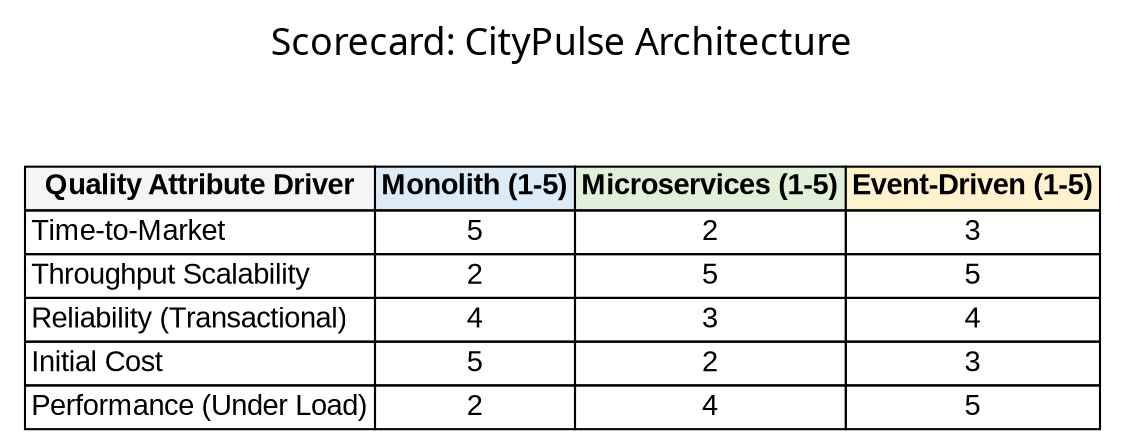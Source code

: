 digraph G {
    // Graph layout and style
    graph [rankdir=TB, splines=false, nodesep=0.4, ranksep=0.5];
    node [shape=plaintext, fontname="Arial"];

    // Title
    title [label="Scorecard: CityPulse Architecture", fontsize=18, fontname="Arial-Bold"];

    // Main table structure
    matrix [label=<<TABLE BORDER="0" CELLBORDER="1" CELLSPACING="0">
        <TR>
            <TD BGCOLOR="#F5F5F5"><b>Quality Attribute Driver</b></TD>
            <TD BGCOLOR="#DDEBF7"><b>Monolith (1-5)</b></TD>
            <TD BGCOLOR="#E2F0D9"><b>Microservices (1-5)</b></TD>
            <TD BGCOLOR="#FFF2CC"><b>Event-Driven (1-5)</b></TD>
        </TR>
        <TR>
            <TD ALIGN="LEFT">Time-to-Market</TD>
            <TD>5</TD>
            <TD>2</TD>
            <TD>3</TD>
        </TR>
        <TR>
            <TD ALIGN="LEFT">Throughput Scalability</TD>
            <TD>2</TD>
            <TD>5</TD>
            <TD>5</TD>
        </TR>
        <TR>
            <TD ALIGN="LEFT">Reliability (Transactional)</TD>
            <TD>4</TD>
            <TD>3</TD>
            <TD>4</TD>
        </TR>
        <TR>
            <TD ALIGN="LEFT">Initial Cost</TD>
            <TD>5</TD>
            <TD>2</TD>
            <TD>3</TD>
        </TR>
        <TR>
            <TD ALIGN="LEFT">Performance (Under Load)</TD>
            <TD>2</TD>
            <TD>4</TD>
            <TD>5</TD>
        </TR>
    </TABLE>>];

    // Invisible edge for layout
    title -> matrix [style=invis];
}